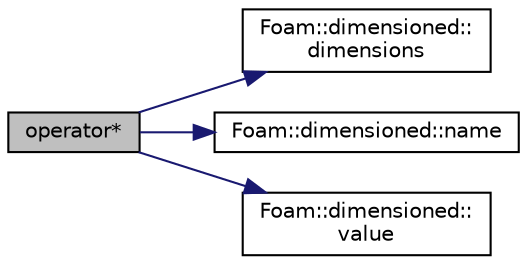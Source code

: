 digraph "operator*"
{
  bgcolor="transparent";
  edge [fontname="Helvetica",fontsize="10",labelfontname="Helvetica",labelfontsize="10"];
  node [fontname="Helvetica",fontsize="10",shape=record];
  rankdir="LR";
  Node44982 [label="operator*",height=0.2,width=0.4,color="black", fillcolor="grey75", style="filled", fontcolor="black"];
  Node44982 -> Node44983 [color="midnightblue",fontsize="10",style="solid",fontname="Helvetica"];
  Node44983 [label="Foam::dimensioned::\ldimensions",height=0.2,width=0.4,color="black",URL="$a27473.html#a512673c2674ca2d38885f1bb5f6994fb",tooltip="Return const reference to dimensions. "];
  Node44982 -> Node44984 [color="midnightblue",fontsize="10",style="solid",fontname="Helvetica"];
  Node44984 [label="Foam::dimensioned::name",height=0.2,width=0.4,color="black",URL="$a27473.html#ade4113569ef0db70665fded275a5e38e",tooltip="Return const reference to name. "];
  Node44982 -> Node44985 [color="midnightblue",fontsize="10",style="solid",fontname="Helvetica"];
  Node44985 [label="Foam::dimensioned::\lvalue",height=0.2,width=0.4,color="black",URL="$a27473.html#a7948200a26c85fc3a83ffa510a91d668",tooltip="Return const reference to value. "];
}
